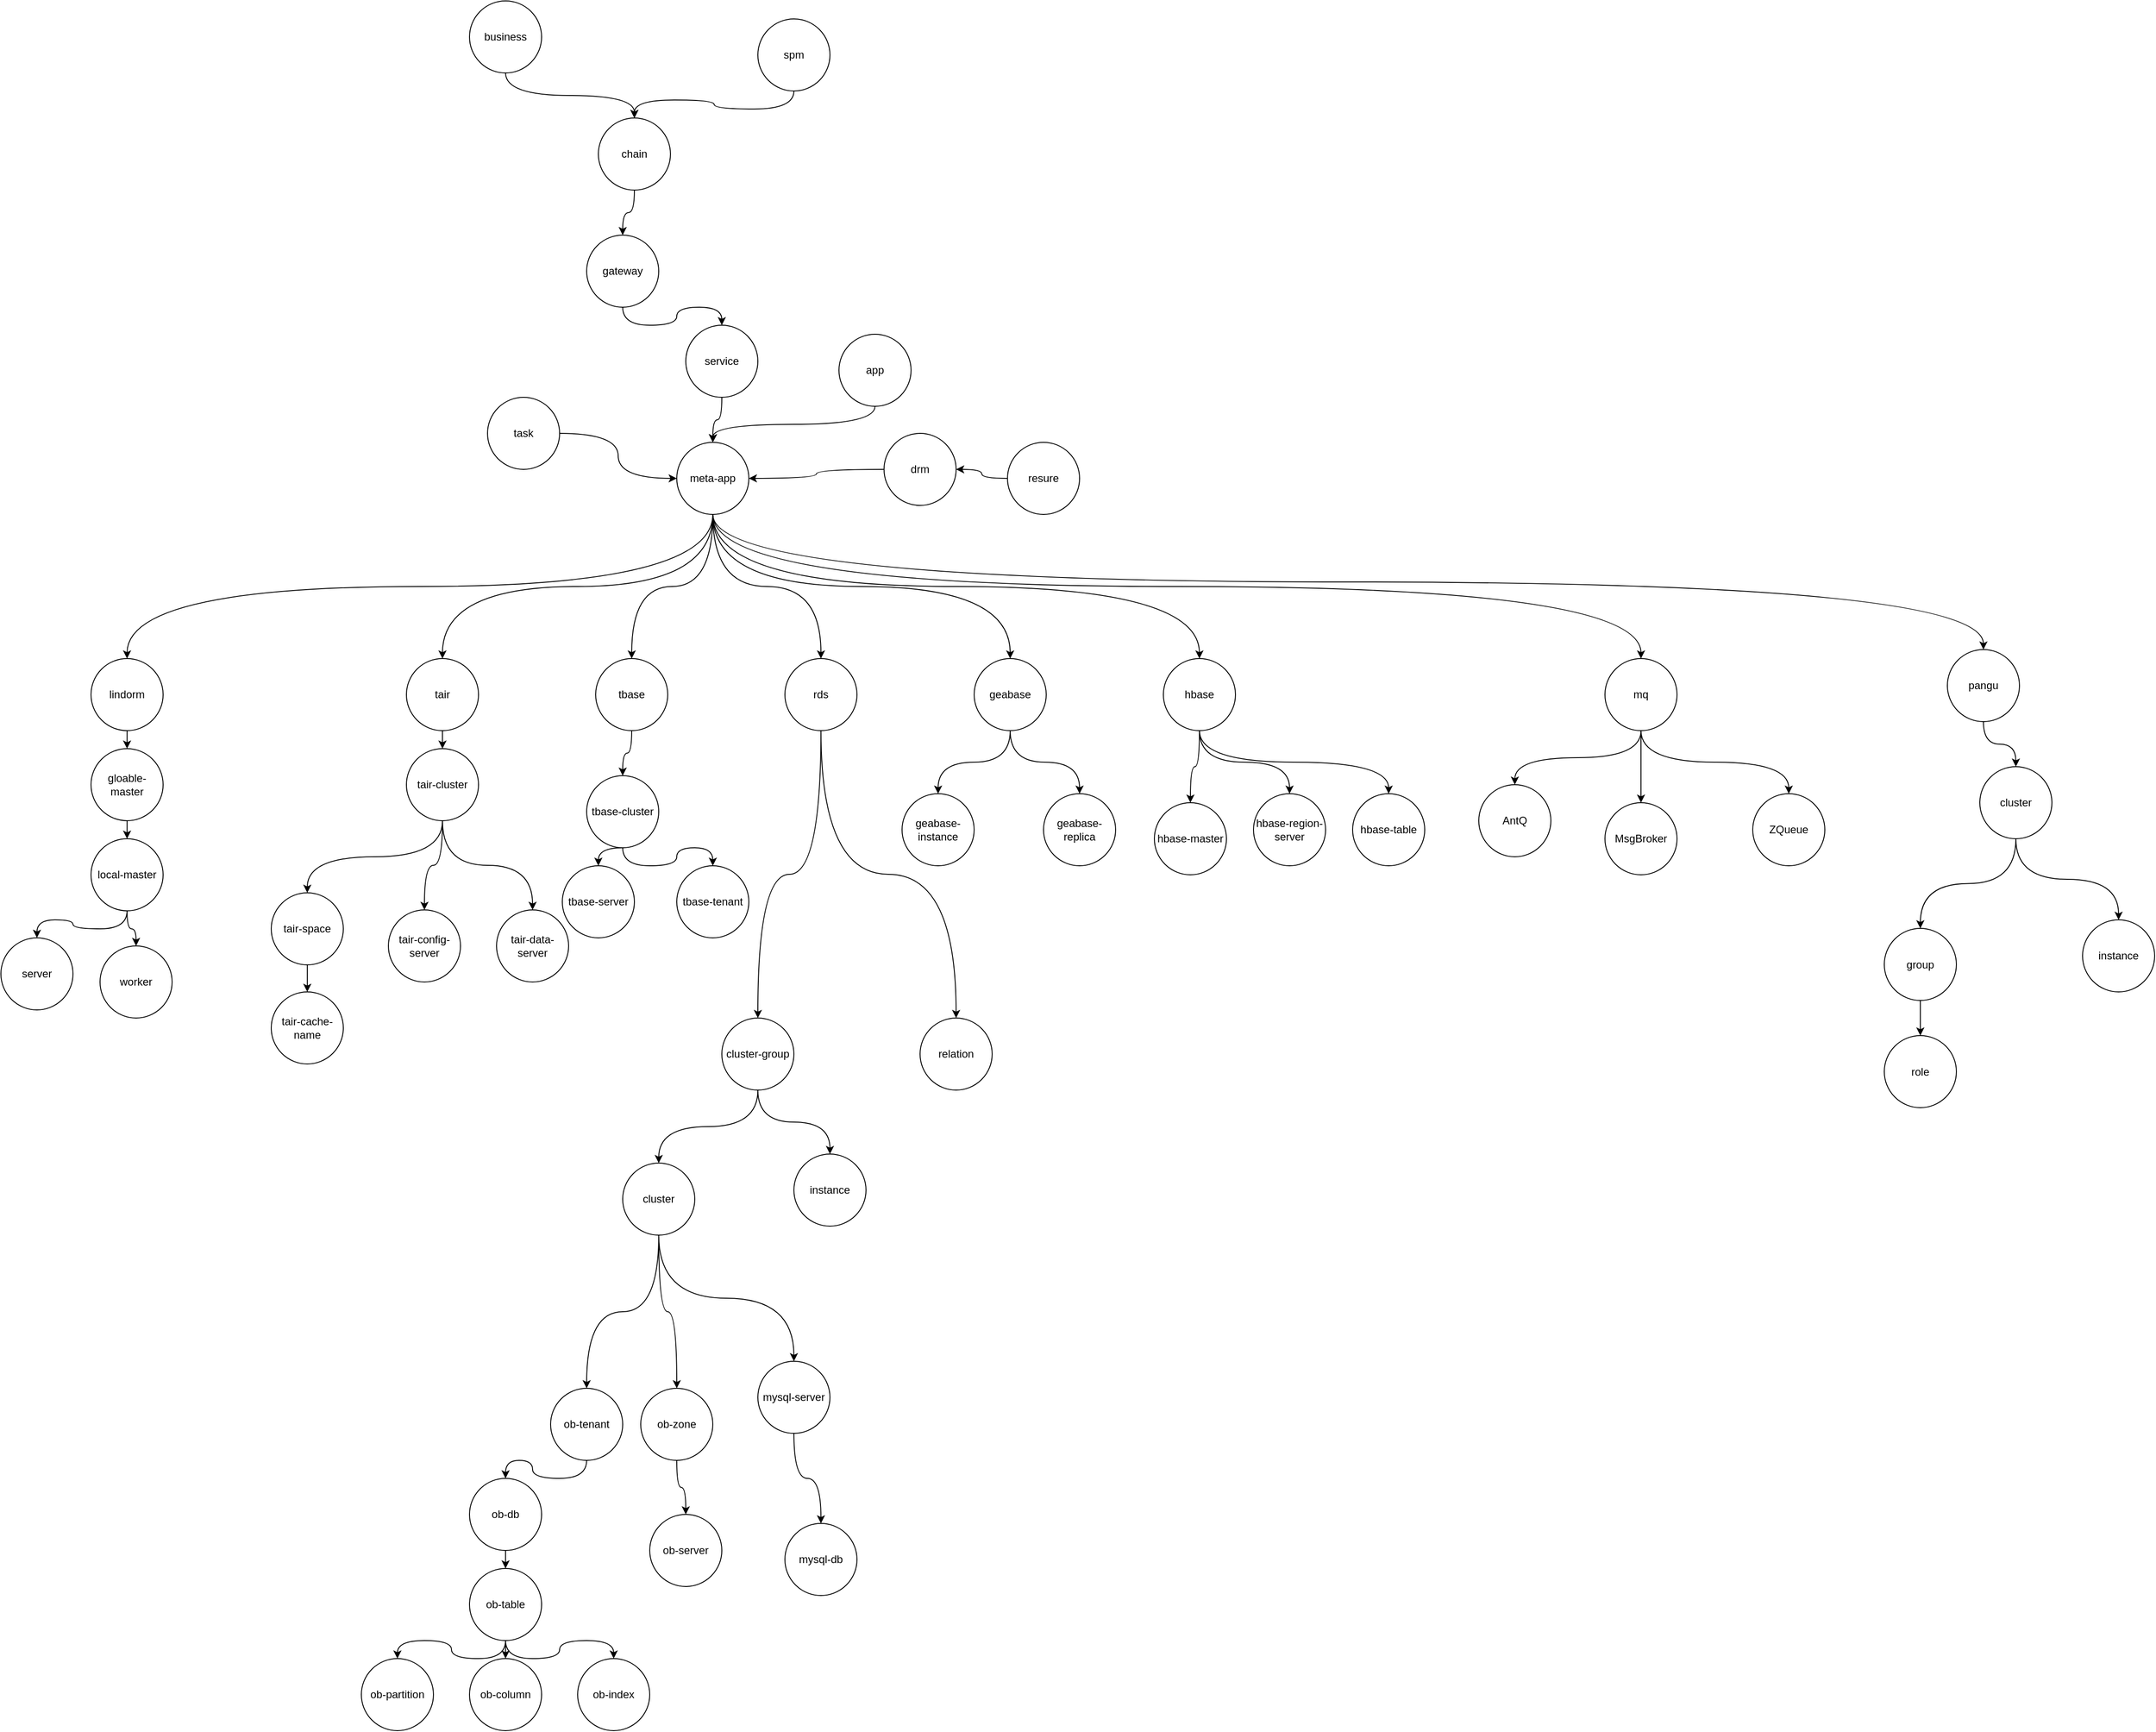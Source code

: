 <mxfile pages="1" version="11.2.8" type="github"><diagram id="m7GOeJapM7d-z1VMV9TU" name="Page-1"><mxGraphModel dx="1773" dy="2250" grid="1" gridSize="10" guides="1" tooltips="1" connect="1" arrows="1" fold="1" page="1" pageScale="1" pageWidth="827" pageHeight="1169" math="0" shadow="0"><root><mxCell id="0"/><mxCell id="1" parent="0"/><mxCell id="Y1yozEjsI2wlvcflYn-Q-13" style="edgeStyle=orthogonalEdgeStyle;curved=1;rounded=0;orthogonalLoop=1;jettySize=auto;html=1;exitX=0.5;exitY=1;exitDx=0;exitDy=0;entryX=0.5;entryY=0;entryDx=0;entryDy=0;" edge="1" parent="1" source="Y1yozEjsI2wlvcflYn-Q-1" target="Y1yozEjsI2wlvcflYn-Q-2"><mxGeometry relative="1" as="geometry"/></mxCell><mxCell id="Y1yozEjsI2wlvcflYn-Q-1" value="gateway" style="ellipse;whiteSpace=wrap;html=1;aspect=fixed;" vertex="1" parent="1"><mxGeometry x="320" y="340" width="80" height="80" as="geometry"/></mxCell><mxCell id="Y1yozEjsI2wlvcflYn-Q-15" style="edgeStyle=orthogonalEdgeStyle;curved=1;rounded=0;orthogonalLoop=1;jettySize=auto;html=1;exitX=0.5;exitY=1;exitDx=0;exitDy=0;" edge="1" parent="1" source="Y1yozEjsI2wlvcflYn-Q-2" target="Y1yozEjsI2wlvcflYn-Q-3"><mxGeometry relative="1" as="geometry"/></mxCell><mxCell id="Y1yozEjsI2wlvcflYn-Q-2" value="service" style="ellipse;whiteSpace=wrap;html=1;aspect=fixed;" vertex="1" parent="1"><mxGeometry x="430" y="440" width="80" height="80" as="geometry"/></mxCell><mxCell id="Y1yozEjsI2wlvcflYn-Q-29" style="edgeStyle=orthogonalEdgeStyle;curved=1;rounded=0;orthogonalLoop=1;jettySize=auto;html=1;exitX=0.5;exitY=1;exitDx=0;exitDy=0;entryX=0.5;entryY=0;entryDx=0;entryDy=0;" edge="1" parent="1" source="Y1yozEjsI2wlvcflYn-Q-3" target="Y1yozEjsI2wlvcflYn-Q-26"><mxGeometry relative="1" as="geometry"/></mxCell><mxCell id="Y1yozEjsI2wlvcflYn-Q-30" style="edgeStyle=orthogonalEdgeStyle;curved=1;rounded=0;orthogonalLoop=1;jettySize=auto;html=1;exitX=0.5;exitY=1;exitDx=0;exitDy=0;entryX=0.5;entryY=0;entryDx=0;entryDy=0;" edge="1" parent="1" source="Y1yozEjsI2wlvcflYn-Q-3" target="Y1yozEjsI2wlvcflYn-Q-21"><mxGeometry relative="1" as="geometry"/></mxCell><mxCell id="Y1yozEjsI2wlvcflYn-Q-31" style="edgeStyle=orthogonalEdgeStyle;curved=1;rounded=0;orthogonalLoop=1;jettySize=auto;html=1;exitX=0.5;exitY=1;exitDx=0;exitDy=0;entryX=0.5;entryY=0;entryDx=0;entryDy=0;" edge="1" parent="1" source="Y1yozEjsI2wlvcflYn-Q-3" target="Y1yozEjsI2wlvcflYn-Q-22"><mxGeometry relative="1" as="geometry"/></mxCell><mxCell id="Y1yozEjsI2wlvcflYn-Q-32" style="edgeStyle=orthogonalEdgeStyle;curved=1;rounded=0;orthogonalLoop=1;jettySize=auto;html=1;exitX=0.5;exitY=1;exitDx=0;exitDy=0;entryX=0.5;entryY=0;entryDx=0;entryDy=0;" edge="1" parent="1" source="Y1yozEjsI2wlvcflYn-Q-3" target="Y1yozEjsI2wlvcflYn-Q-23"><mxGeometry relative="1" as="geometry"/></mxCell><mxCell id="Y1yozEjsI2wlvcflYn-Q-33" style="edgeStyle=orthogonalEdgeStyle;curved=1;rounded=0;orthogonalLoop=1;jettySize=auto;html=1;exitX=0.5;exitY=1;exitDx=0;exitDy=0;" edge="1" parent="1" source="Y1yozEjsI2wlvcflYn-Q-3" target="Y1yozEjsI2wlvcflYn-Q-24"><mxGeometry relative="1" as="geometry"/></mxCell><mxCell id="Y1yozEjsI2wlvcflYn-Q-34" style="edgeStyle=orthogonalEdgeStyle;curved=1;rounded=0;orthogonalLoop=1;jettySize=auto;html=1;exitX=0.5;exitY=1;exitDx=0;exitDy=0;" edge="1" parent="1" source="Y1yozEjsI2wlvcflYn-Q-3" target="Y1yozEjsI2wlvcflYn-Q-25"><mxGeometry relative="1" as="geometry"/></mxCell><mxCell id="Y1yozEjsI2wlvcflYn-Q-35" style="edgeStyle=orthogonalEdgeStyle;curved=1;rounded=0;orthogonalLoop=1;jettySize=auto;html=1;exitX=0.5;exitY=1;exitDx=0;exitDy=0;entryX=0.5;entryY=0;entryDx=0;entryDy=0;" edge="1" parent="1" source="Y1yozEjsI2wlvcflYn-Q-3" target="Y1yozEjsI2wlvcflYn-Q-28"><mxGeometry relative="1" as="geometry"/></mxCell><mxCell id="Y1yozEjsI2wlvcflYn-Q-36" style="edgeStyle=orthogonalEdgeStyle;curved=1;rounded=0;orthogonalLoop=1;jettySize=auto;html=1;exitX=0.5;exitY=1;exitDx=0;exitDy=0;entryX=0.5;entryY=0;entryDx=0;entryDy=0;" edge="1" parent="1" source="Y1yozEjsI2wlvcflYn-Q-3" target="Y1yozEjsI2wlvcflYn-Q-27"><mxGeometry relative="1" as="geometry"/></mxCell><mxCell id="Y1yozEjsI2wlvcflYn-Q-3" value="meta-app" style="ellipse;whiteSpace=wrap;html=1;aspect=fixed;" vertex="1" parent="1"><mxGeometry x="420" y="570" width="80" height="80" as="geometry"/></mxCell><mxCell id="Y1yozEjsI2wlvcflYn-Q-16" style="edgeStyle=orthogonalEdgeStyle;curved=1;rounded=0;orthogonalLoop=1;jettySize=auto;html=1;exitX=0.5;exitY=1;exitDx=0;exitDy=0;" edge="1" parent="1" source="Y1yozEjsI2wlvcflYn-Q-4"><mxGeometry relative="1" as="geometry"><mxPoint x="460" y="570" as="targetPoint"/></mxGeometry></mxCell><mxCell id="Y1yozEjsI2wlvcflYn-Q-4" value="app" style="ellipse;whiteSpace=wrap;html=1;aspect=fixed;" vertex="1" parent="1"><mxGeometry x="600" y="450" width="80" height="80" as="geometry"/></mxCell><mxCell id="Y1yozEjsI2wlvcflYn-Q-17" style="edgeStyle=orthogonalEdgeStyle;curved=1;rounded=0;orthogonalLoop=1;jettySize=auto;html=1;exitX=1;exitY=0.5;exitDx=0;exitDy=0;" edge="1" parent="1" source="Y1yozEjsI2wlvcflYn-Q-5" target="Y1yozEjsI2wlvcflYn-Q-3"><mxGeometry relative="1" as="geometry"/></mxCell><mxCell id="Y1yozEjsI2wlvcflYn-Q-5" value="task" style="ellipse;whiteSpace=wrap;html=1;aspect=fixed;" vertex="1" parent="1"><mxGeometry x="210" y="520" width="80" height="80" as="geometry"/></mxCell><mxCell id="Y1yozEjsI2wlvcflYn-Q-19" style="edgeStyle=orthogonalEdgeStyle;curved=1;rounded=0;orthogonalLoop=1;jettySize=auto;html=1;exitX=0;exitY=0.5;exitDx=0;exitDy=0;entryX=1;entryY=0.5;entryDx=0;entryDy=0;" edge="1" parent="1" source="Y1yozEjsI2wlvcflYn-Q-6" target="Y1yozEjsI2wlvcflYn-Q-3"><mxGeometry relative="1" as="geometry"/></mxCell><mxCell id="Y1yozEjsI2wlvcflYn-Q-6" value="drm" style="ellipse;whiteSpace=wrap;html=1;aspect=fixed;" vertex="1" parent="1"><mxGeometry x="650" y="560" width="80" height="80" as="geometry"/></mxCell><mxCell id="Y1yozEjsI2wlvcflYn-Q-18" style="edgeStyle=orthogonalEdgeStyle;curved=1;rounded=0;orthogonalLoop=1;jettySize=auto;html=1;exitX=0;exitY=0.5;exitDx=0;exitDy=0;entryX=1;entryY=0.5;entryDx=0;entryDy=0;" edge="1" parent="1" source="Y1yozEjsI2wlvcflYn-Q-7" target="Y1yozEjsI2wlvcflYn-Q-6"><mxGeometry relative="1" as="geometry"/></mxCell><mxCell id="Y1yozEjsI2wlvcflYn-Q-7" value="resure" style="ellipse;whiteSpace=wrap;html=1;aspect=fixed;" vertex="1" parent="1"><mxGeometry x="787" y="570" width="80" height="80" as="geometry"/></mxCell><mxCell id="Y1yozEjsI2wlvcflYn-Q-11" style="edgeStyle=orthogonalEdgeStyle;rounded=0;orthogonalLoop=1;jettySize=auto;html=1;exitX=0.5;exitY=1;exitDx=0;exitDy=0;curved=1;" edge="1" parent="1" source="Y1yozEjsI2wlvcflYn-Q-8" target="Y1yozEjsI2wlvcflYn-Q-9"><mxGeometry relative="1" as="geometry"/></mxCell><mxCell id="Y1yozEjsI2wlvcflYn-Q-8" value="business" style="ellipse;whiteSpace=wrap;html=1;aspect=fixed;" vertex="1" parent="1"><mxGeometry x="190" y="80" width="80" height="80" as="geometry"/></mxCell><mxCell id="Y1yozEjsI2wlvcflYn-Q-12" style="edgeStyle=orthogonalEdgeStyle;rounded=0;orthogonalLoop=1;jettySize=auto;html=1;exitX=0.5;exitY=1;exitDx=0;exitDy=0;entryX=0.5;entryY=0;entryDx=0;entryDy=0;curved=1;" edge="1" parent="1" source="Y1yozEjsI2wlvcflYn-Q-9" target="Y1yozEjsI2wlvcflYn-Q-1"><mxGeometry relative="1" as="geometry"/></mxCell><mxCell id="Y1yozEjsI2wlvcflYn-Q-9" value="chain" style="ellipse;whiteSpace=wrap;html=1;aspect=fixed;" vertex="1" parent="1"><mxGeometry x="333" y="210" width="80" height="80" as="geometry"/></mxCell><mxCell id="Y1yozEjsI2wlvcflYn-Q-14" style="edgeStyle=orthogonalEdgeStyle;curved=1;rounded=0;orthogonalLoop=1;jettySize=auto;html=1;exitX=0.5;exitY=1;exitDx=0;exitDy=0;entryX=0.5;entryY=0;entryDx=0;entryDy=0;" edge="1" parent="1" source="Y1yozEjsI2wlvcflYn-Q-10" target="Y1yozEjsI2wlvcflYn-Q-9"><mxGeometry relative="1" as="geometry"/></mxCell><mxCell id="Y1yozEjsI2wlvcflYn-Q-10" value="spm" style="ellipse;whiteSpace=wrap;html=1;aspect=fixed;" vertex="1" parent="1"><mxGeometry x="510" y="100" width="80" height="80" as="geometry"/></mxCell><mxCell id="Y1yozEjsI2wlvcflYn-Q-53" style="edgeStyle=orthogonalEdgeStyle;curved=1;rounded=0;orthogonalLoop=1;jettySize=auto;html=1;exitX=0.5;exitY=1;exitDx=0;exitDy=0;entryX=0.5;entryY=0;entryDx=0;entryDy=0;" edge="1" parent="1" source="Y1yozEjsI2wlvcflYn-Q-21" target="Y1yozEjsI2wlvcflYn-Q-41"><mxGeometry relative="1" as="geometry"/></mxCell><mxCell id="Y1yozEjsI2wlvcflYn-Q-21" value="tair" style="ellipse;whiteSpace=wrap;html=1;aspect=fixed;" vertex="1" parent="1"><mxGeometry x="120" y="810" width="80" height="80" as="geometry"/></mxCell><mxCell id="Y1yozEjsI2wlvcflYn-Q-59" style="edgeStyle=orthogonalEdgeStyle;curved=1;rounded=0;orthogonalLoop=1;jettySize=auto;html=1;exitX=0.5;exitY=1;exitDx=0;exitDy=0;entryX=0.5;entryY=0;entryDx=0;entryDy=0;" edge="1" parent="1" source="Y1yozEjsI2wlvcflYn-Q-22" target="Y1yozEjsI2wlvcflYn-Q-46"><mxGeometry relative="1" as="geometry"/></mxCell><mxCell id="Y1yozEjsI2wlvcflYn-Q-22" value="tbase" style="ellipse;whiteSpace=wrap;html=1;aspect=fixed;" vertex="1" parent="1"><mxGeometry x="330" y="810" width="80" height="80" as="geometry"/></mxCell><mxCell id="Y1yozEjsI2wlvcflYn-Q-92" style="edgeStyle=orthogonalEdgeStyle;curved=1;rounded=0;orthogonalLoop=1;jettySize=auto;html=1;exitX=0.5;exitY=1;exitDx=0;exitDy=0;entryX=0.5;entryY=0;entryDx=0;entryDy=0;" edge="1" parent="1" source="Y1yozEjsI2wlvcflYn-Q-23" target="Y1yozEjsI2wlvcflYn-Q-87"><mxGeometry relative="1" as="geometry"/></mxCell><mxCell id="Y1yozEjsI2wlvcflYn-Q-93" style="edgeStyle=orthogonalEdgeStyle;curved=1;rounded=0;orthogonalLoop=1;jettySize=auto;html=1;exitX=0.5;exitY=1;exitDx=0;exitDy=0;entryX=0.5;entryY=0;entryDx=0;entryDy=0;" edge="1" parent="1" source="Y1yozEjsI2wlvcflYn-Q-23" target="Y1yozEjsI2wlvcflYn-Q-89"><mxGeometry relative="1" as="geometry"/></mxCell><mxCell id="Y1yozEjsI2wlvcflYn-Q-23" value="rds" style="ellipse;whiteSpace=wrap;html=1;aspect=fixed;" vertex="1" parent="1"><mxGeometry x="540" y="810" width="80" height="80" as="geometry"/></mxCell><mxCell id="Y1yozEjsI2wlvcflYn-Q-65" style="edgeStyle=orthogonalEdgeStyle;curved=1;rounded=0;orthogonalLoop=1;jettySize=auto;html=1;exitX=0.5;exitY=1;exitDx=0;exitDy=0;entryX=0.5;entryY=0;entryDx=0;entryDy=0;" edge="1" parent="1" source="Y1yozEjsI2wlvcflYn-Q-24" target="Y1yozEjsI2wlvcflYn-Q-63"><mxGeometry relative="1" as="geometry"/></mxCell><mxCell id="Y1yozEjsI2wlvcflYn-Q-66" style="edgeStyle=orthogonalEdgeStyle;curved=1;rounded=0;orthogonalLoop=1;jettySize=auto;html=1;exitX=0.5;exitY=1;exitDx=0;exitDy=0;entryX=0.5;entryY=0;entryDx=0;entryDy=0;" edge="1" parent="1" source="Y1yozEjsI2wlvcflYn-Q-24" target="Y1yozEjsI2wlvcflYn-Q-64"><mxGeometry relative="1" as="geometry"/></mxCell><mxCell id="Y1yozEjsI2wlvcflYn-Q-24" value="geabase" style="ellipse;whiteSpace=wrap;html=1;aspect=fixed;" vertex="1" parent="1"><mxGeometry x="750" y="810" width="80" height="80" as="geometry"/></mxCell><mxCell id="Y1yozEjsI2wlvcflYn-Q-70" style="edgeStyle=orthogonalEdgeStyle;curved=1;rounded=0;orthogonalLoop=1;jettySize=auto;html=1;exitX=0.5;exitY=1;exitDx=0;exitDy=0;entryX=0.5;entryY=0;entryDx=0;entryDy=0;" edge="1" parent="1" source="Y1yozEjsI2wlvcflYn-Q-25" target="Y1yozEjsI2wlvcflYn-Q-67"><mxGeometry relative="1" as="geometry"/></mxCell><mxCell id="Y1yozEjsI2wlvcflYn-Q-71" style="edgeStyle=orthogonalEdgeStyle;curved=1;rounded=0;orthogonalLoop=1;jettySize=auto;html=1;exitX=0.5;exitY=1;exitDx=0;exitDy=0;entryX=0.5;entryY=0;entryDx=0;entryDy=0;" edge="1" parent="1" source="Y1yozEjsI2wlvcflYn-Q-25" target="Y1yozEjsI2wlvcflYn-Q-68"><mxGeometry relative="1" as="geometry"/></mxCell><mxCell id="Y1yozEjsI2wlvcflYn-Q-72" style="edgeStyle=orthogonalEdgeStyle;curved=1;rounded=0;orthogonalLoop=1;jettySize=auto;html=1;exitX=0.5;exitY=1;exitDx=0;exitDy=0;entryX=0.5;entryY=0;entryDx=0;entryDy=0;" edge="1" parent="1" source="Y1yozEjsI2wlvcflYn-Q-25" target="Y1yozEjsI2wlvcflYn-Q-69"><mxGeometry relative="1" as="geometry"/></mxCell><mxCell id="Y1yozEjsI2wlvcflYn-Q-25" value="hbase" style="ellipse;whiteSpace=wrap;html=1;aspect=fixed;" vertex="1" parent="1"><mxGeometry x="960" y="810" width="80" height="80" as="geometry"/></mxCell><mxCell id="Y1yozEjsI2wlvcflYn-Q-49" style="edgeStyle=orthogonalEdgeStyle;curved=1;rounded=0;orthogonalLoop=1;jettySize=auto;html=1;exitX=0.5;exitY=1;exitDx=0;exitDy=0;" edge="1" parent="1" source="Y1yozEjsI2wlvcflYn-Q-26" target="Y1yozEjsI2wlvcflYn-Q-37"><mxGeometry relative="1" as="geometry"/></mxCell><mxCell id="Y1yozEjsI2wlvcflYn-Q-26" value="lindorm" style="ellipse;whiteSpace=wrap;html=1;aspect=fixed;" vertex="1" parent="1"><mxGeometry x="-230" y="810" width="80" height="80" as="geometry"/></mxCell><mxCell id="Y1yozEjsI2wlvcflYn-Q-83" style="edgeStyle=orthogonalEdgeStyle;curved=1;rounded=0;orthogonalLoop=1;jettySize=auto;html=1;exitX=0.5;exitY=1;exitDx=0;exitDy=0;entryX=0.5;entryY=0;entryDx=0;entryDy=0;" edge="1" parent="1" source="Y1yozEjsI2wlvcflYn-Q-27" target="Y1yozEjsI2wlvcflYn-Q-80"><mxGeometry relative="1" as="geometry"/></mxCell><mxCell id="Y1yozEjsI2wlvcflYn-Q-27" value="pangu" style="ellipse;whiteSpace=wrap;html=1;aspect=fixed;" vertex="1" parent="1"><mxGeometry x="1830" y="800" width="80" height="80" as="geometry"/></mxCell><mxCell id="Y1yozEjsI2wlvcflYn-Q-76" style="edgeStyle=orthogonalEdgeStyle;curved=1;rounded=0;orthogonalLoop=1;jettySize=auto;html=1;exitX=0.5;exitY=1;exitDx=0;exitDy=0;" edge="1" parent="1" source="Y1yozEjsI2wlvcflYn-Q-28" target="Y1yozEjsI2wlvcflYn-Q-73"><mxGeometry relative="1" as="geometry"/></mxCell><mxCell id="Y1yozEjsI2wlvcflYn-Q-77" style="edgeStyle=orthogonalEdgeStyle;curved=1;rounded=0;orthogonalLoop=1;jettySize=auto;html=1;exitX=0.5;exitY=1;exitDx=0;exitDy=0;entryX=0.5;entryY=0;entryDx=0;entryDy=0;" edge="1" parent="1" source="Y1yozEjsI2wlvcflYn-Q-28" target="Y1yozEjsI2wlvcflYn-Q-74"><mxGeometry relative="1" as="geometry"/></mxCell><mxCell id="Y1yozEjsI2wlvcflYn-Q-78" style="edgeStyle=orthogonalEdgeStyle;curved=1;rounded=0;orthogonalLoop=1;jettySize=auto;html=1;exitX=0.5;exitY=1;exitDx=0;exitDy=0;entryX=0.5;entryY=0;entryDx=0;entryDy=0;" edge="1" parent="1" source="Y1yozEjsI2wlvcflYn-Q-28" target="Y1yozEjsI2wlvcflYn-Q-75"><mxGeometry relative="1" as="geometry"/></mxCell><mxCell id="Y1yozEjsI2wlvcflYn-Q-28" value="mq" style="ellipse;whiteSpace=wrap;html=1;aspect=fixed;" vertex="1" parent="1"><mxGeometry x="1450" y="810" width="80" height="80" as="geometry"/></mxCell><mxCell id="Y1yozEjsI2wlvcflYn-Q-50" style="edgeStyle=orthogonalEdgeStyle;curved=1;rounded=0;orthogonalLoop=1;jettySize=auto;html=1;exitX=0.5;exitY=1;exitDx=0;exitDy=0;entryX=0.5;entryY=0;entryDx=0;entryDy=0;" edge="1" parent="1" source="Y1yozEjsI2wlvcflYn-Q-37" target="Y1yozEjsI2wlvcflYn-Q-38"><mxGeometry relative="1" as="geometry"/></mxCell><mxCell id="Y1yozEjsI2wlvcflYn-Q-37" value="gloable-master" style="ellipse;whiteSpace=wrap;html=1;aspect=fixed;" vertex="1" parent="1"><mxGeometry x="-230" y="910" width="80" height="80" as="geometry"/></mxCell><mxCell id="Y1yozEjsI2wlvcflYn-Q-51" style="edgeStyle=orthogonalEdgeStyle;curved=1;rounded=0;orthogonalLoop=1;jettySize=auto;html=1;exitX=0.5;exitY=1;exitDx=0;exitDy=0;" edge="1" parent="1" source="Y1yozEjsI2wlvcflYn-Q-38" target="Y1yozEjsI2wlvcflYn-Q-40"><mxGeometry relative="1" as="geometry"/></mxCell><mxCell id="Y1yozEjsI2wlvcflYn-Q-52" style="edgeStyle=orthogonalEdgeStyle;curved=1;rounded=0;orthogonalLoop=1;jettySize=auto;html=1;exitX=0.5;exitY=1;exitDx=0;exitDy=0;entryX=0.5;entryY=0;entryDx=0;entryDy=0;" edge="1" parent="1" source="Y1yozEjsI2wlvcflYn-Q-38" target="Y1yozEjsI2wlvcflYn-Q-39"><mxGeometry relative="1" as="geometry"/></mxCell><mxCell id="Y1yozEjsI2wlvcflYn-Q-38" value="local-master" style="ellipse;whiteSpace=wrap;html=1;aspect=fixed;" vertex="1" parent="1"><mxGeometry x="-230" y="1010" width="80" height="80" as="geometry"/></mxCell><mxCell id="Y1yozEjsI2wlvcflYn-Q-39" value="server" style="ellipse;whiteSpace=wrap;html=1;aspect=fixed;" vertex="1" parent="1"><mxGeometry x="-330" y="1120" width="80" height="80" as="geometry"/></mxCell><mxCell id="Y1yozEjsI2wlvcflYn-Q-40" value="worker" style="ellipse;whiteSpace=wrap;html=1;aspect=fixed;" vertex="1" parent="1"><mxGeometry x="-220" y="1129" width="80" height="80" as="geometry"/></mxCell><mxCell id="Y1yozEjsI2wlvcflYn-Q-55" style="edgeStyle=orthogonalEdgeStyle;curved=1;rounded=0;orthogonalLoop=1;jettySize=auto;html=1;exitX=0.5;exitY=1;exitDx=0;exitDy=0;entryX=0.5;entryY=0;entryDx=0;entryDy=0;" edge="1" parent="1" source="Y1yozEjsI2wlvcflYn-Q-41" target="Y1yozEjsI2wlvcflYn-Q-43"><mxGeometry relative="1" as="geometry"/></mxCell><mxCell id="Y1yozEjsI2wlvcflYn-Q-57" style="edgeStyle=orthogonalEdgeStyle;curved=1;rounded=0;orthogonalLoop=1;jettySize=auto;html=1;exitX=0.5;exitY=1;exitDx=0;exitDy=0;entryX=0.5;entryY=0;entryDx=0;entryDy=0;" edge="1" parent="1" source="Y1yozEjsI2wlvcflYn-Q-41" target="Y1yozEjsI2wlvcflYn-Q-44"><mxGeometry relative="1" as="geometry"/></mxCell><mxCell id="Y1yozEjsI2wlvcflYn-Q-58" style="edgeStyle=orthogonalEdgeStyle;curved=1;rounded=0;orthogonalLoop=1;jettySize=auto;html=1;exitX=0.5;exitY=1;exitDx=0;exitDy=0;entryX=0.5;entryY=0;entryDx=0;entryDy=0;" edge="1" parent="1" source="Y1yozEjsI2wlvcflYn-Q-41" target="Y1yozEjsI2wlvcflYn-Q-45"><mxGeometry relative="1" as="geometry"/></mxCell><mxCell id="Y1yozEjsI2wlvcflYn-Q-41" value="tair-cluster" style="ellipse;whiteSpace=wrap;html=1;aspect=fixed;" vertex="1" parent="1"><mxGeometry x="120" y="910" width="80" height="80" as="geometry"/></mxCell><mxCell id="Y1yozEjsI2wlvcflYn-Q-42" value="tair-cache-name" style="ellipse;whiteSpace=wrap;html=1;aspect=fixed;" vertex="1" parent="1"><mxGeometry x="-30" y="1180" width="80" height="80" as="geometry"/></mxCell><mxCell id="Y1yozEjsI2wlvcflYn-Q-56" style="edgeStyle=orthogonalEdgeStyle;curved=1;rounded=0;orthogonalLoop=1;jettySize=auto;html=1;exitX=0.5;exitY=1;exitDx=0;exitDy=0;entryX=0.5;entryY=0;entryDx=0;entryDy=0;" edge="1" parent="1" source="Y1yozEjsI2wlvcflYn-Q-43" target="Y1yozEjsI2wlvcflYn-Q-42"><mxGeometry relative="1" as="geometry"/></mxCell><mxCell id="Y1yozEjsI2wlvcflYn-Q-43" value="tair-space" style="ellipse;whiteSpace=wrap;html=1;aspect=fixed;" vertex="1" parent="1"><mxGeometry x="-30" y="1070" width="80" height="80" as="geometry"/></mxCell><mxCell id="Y1yozEjsI2wlvcflYn-Q-44" value="tair-config-server" style="ellipse;whiteSpace=wrap;html=1;aspect=fixed;" vertex="1" parent="1"><mxGeometry x="100" y="1089" width="80" height="80" as="geometry"/></mxCell><mxCell id="Y1yozEjsI2wlvcflYn-Q-45" value="tair-data-server" style="ellipse;whiteSpace=wrap;html=1;aspect=fixed;" vertex="1" parent="1"><mxGeometry x="220" y="1089" width="80" height="80" as="geometry"/></mxCell><mxCell id="Y1yozEjsI2wlvcflYn-Q-61" style="edgeStyle=orthogonalEdgeStyle;curved=1;rounded=0;orthogonalLoop=1;jettySize=auto;html=1;exitX=0.5;exitY=1;exitDx=0;exitDy=0;entryX=0.5;entryY=0;entryDx=0;entryDy=0;" edge="1" parent="1" source="Y1yozEjsI2wlvcflYn-Q-46" target="Y1yozEjsI2wlvcflYn-Q-47"><mxGeometry relative="1" as="geometry"/></mxCell><mxCell id="Y1yozEjsI2wlvcflYn-Q-62" style="edgeStyle=orthogonalEdgeStyle;curved=1;rounded=0;orthogonalLoop=1;jettySize=auto;html=1;exitX=0.5;exitY=1;exitDx=0;exitDy=0;" edge="1" parent="1" source="Y1yozEjsI2wlvcflYn-Q-46" target="Y1yozEjsI2wlvcflYn-Q-48"><mxGeometry relative="1" as="geometry"/></mxCell><mxCell id="Y1yozEjsI2wlvcflYn-Q-46" value="tbase-cluster" style="ellipse;whiteSpace=wrap;html=1;aspect=fixed;" vertex="1" parent="1"><mxGeometry x="320" y="940" width="80" height="80" as="geometry"/></mxCell><mxCell id="Y1yozEjsI2wlvcflYn-Q-47" value="tbase-server" style="ellipse;whiteSpace=wrap;html=1;aspect=fixed;" vertex="1" parent="1"><mxGeometry x="293" y="1040" width="80" height="80" as="geometry"/></mxCell><mxCell id="Y1yozEjsI2wlvcflYn-Q-48" value="tbase-tenant" style="ellipse;whiteSpace=wrap;html=1;aspect=fixed;" vertex="1" parent="1"><mxGeometry x="420" y="1040" width="80" height="80" as="geometry"/></mxCell><mxCell id="Y1yozEjsI2wlvcflYn-Q-63" value="geabase-instance" style="ellipse;whiteSpace=wrap;html=1;aspect=fixed;" vertex="1" parent="1"><mxGeometry x="670" y="960" width="80" height="80" as="geometry"/></mxCell><mxCell id="Y1yozEjsI2wlvcflYn-Q-64" value="geabase-replica" style="ellipse;whiteSpace=wrap;html=1;aspect=fixed;" vertex="1" parent="1"><mxGeometry x="827" y="960" width="80" height="80" as="geometry"/></mxCell><mxCell id="Y1yozEjsI2wlvcflYn-Q-67" value="hbase-master" style="ellipse;whiteSpace=wrap;html=1;aspect=fixed;" vertex="1" parent="1"><mxGeometry x="950" y="970" width="80" height="80" as="geometry"/></mxCell><mxCell id="Y1yozEjsI2wlvcflYn-Q-68" value="hbase-region-server" style="ellipse;whiteSpace=wrap;html=1;aspect=fixed;" vertex="1" parent="1"><mxGeometry x="1060" y="960" width="80" height="80" as="geometry"/></mxCell><mxCell id="Y1yozEjsI2wlvcflYn-Q-69" value="hbase-table" style="ellipse;whiteSpace=wrap;html=1;aspect=fixed;" vertex="1" parent="1"><mxGeometry x="1170" y="960" width="80" height="80" as="geometry"/></mxCell><mxCell id="Y1yozEjsI2wlvcflYn-Q-73" value="AntQ" style="ellipse;whiteSpace=wrap;html=1;aspect=fixed;" vertex="1" parent="1"><mxGeometry x="1310" y="950" width="80" height="80" as="geometry"/></mxCell><mxCell id="Y1yozEjsI2wlvcflYn-Q-74" value="MsgBroker" style="ellipse;whiteSpace=wrap;html=1;aspect=fixed;" vertex="1" parent="1"><mxGeometry x="1450" y="970" width="80" height="80" as="geometry"/></mxCell><mxCell id="Y1yozEjsI2wlvcflYn-Q-75" value="ZQueue" style="ellipse;whiteSpace=wrap;html=1;aspect=fixed;" vertex="1" parent="1"><mxGeometry x="1614" y="960" width="80" height="80" as="geometry"/></mxCell><mxCell id="Y1yozEjsI2wlvcflYn-Q-85" style="edgeStyle=orthogonalEdgeStyle;curved=1;rounded=0;orthogonalLoop=1;jettySize=auto;html=1;exitX=0.5;exitY=1;exitDx=0;exitDy=0;entryX=0.5;entryY=0;entryDx=0;entryDy=0;" edge="1" parent="1" source="Y1yozEjsI2wlvcflYn-Q-79" target="Y1yozEjsI2wlvcflYn-Q-81"><mxGeometry relative="1" as="geometry"/></mxCell><mxCell id="Y1yozEjsI2wlvcflYn-Q-79" value="group" style="ellipse;whiteSpace=wrap;html=1;aspect=fixed;" vertex="1" parent="1"><mxGeometry x="1760" y="1109.5" width="80" height="80" as="geometry"/></mxCell><mxCell id="Y1yozEjsI2wlvcflYn-Q-84" style="edgeStyle=orthogonalEdgeStyle;curved=1;rounded=0;orthogonalLoop=1;jettySize=auto;html=1;exitX=0.5;exitY=1;exitDx=0;exitDy=0;entryX=0.5;entryY=0;entryDx=0;entryDy=0;" edge="1" parent="1" source="Y1yozEjsI2wlvcflYn-Q-80" target="Y1yozEjsI2wlvcflYn-Q-79"><mxGeometry relative="1" as="geometry"/></mxCell><mxCell id="Y1yozEjsI2wlvcflYn-Q-86" style="edgeStyle=orthogonalEdgeStyle;curved=1;rounded=0;orthogonalLoop=1;jettySize=auto;html=1;exitX=0.5;exitY=1;exitDx=0;exitDy=0;entryX=0.5;entryY=0;entryDx=0;entryDy=0;" edge="1" parent="1" source="Y1yozEjsI2wlvcflYn-Q-80" target="Y1yozEjsI2wlvcflYn-Q-82"><mxGeometry relative="1" as="geometry"/></mxCell><mxCell id="Y1yozEjsI2wlvcflYn-Q-80" value="cluster" style="ellipse;whiteSpace=wrap;html=1;aspect=fixed;" vertex="1" parent="1"><mxGeometry x="1866" y="930" width="80" height="80" as="geometry"/></mxCell><mxCell id="Y1yozEjsI2wlvcflYn-Q-81" value="role" style="ellipse;whiteSpace=wrap;html=1;aspect=fixed;" vertex="1" parent="1"><mxGeometry x="1760" y="1228.5" width="80" height="80" as="geometry"/></mxCell><mxCell id="Y1yozEjsI2wlvcflYn-Q-82" value="instance" style="ellipse;whiteSpace=wrap;html=1;aspect=fixed;" vertex="1" parent="1"><mxGeometry x="1980" y="1100" width="80" height="80" as="geometry"/></mxCell><mxCell id="Y1yozEjsI2wlvcflYn-Q-94" style="edgeStyle=orthogonalEdgeStyle;curved=1;rounded=0;orthogonalLoop=1;jettySize=auto;html=1;exitX=0.5;exitY=1;exitDx=0;exitDy=0;entryX=0.5;entryY=0;entryDx=0;entryDy=0;" edge="1" parent="1" source="Y1yozEjsI2wlvcflYn-Q-87" target="Y1yozEjsI2wlvcflYn-Q-88"><mxGeometry relative="1" as="geometry"/></mxCell><mxCell id="Y1yozEjsI2wlvcflYn-Q-95" style="edgeStyle=orthogonalEdgeStyle;curved=1;rounded=0;orthogonalLoop=1;jettySize=auto;html=1;exitX=0.5;exitY=1;exitDx=0;exitDy=0;" edge="1" parent="1" source="Y1yozEjsI2wlvcflYn-Q-87" target="Y1yozEjsI2wlvcflYn-Q-90"><mxGeometry relative="1" as="geometry"/></mxCell><mxCell id="Y1yozEjsI2wlvcflYn-Q-87" value="cluster-group" style="ellipse;whiteSpace=wrap;html=1;aspect=fixed;" vertex="1" parent="1"><mxGeometry x="470" y="1209" width="80" height="80" as="geometry"/></mxCell><mxCell id="Y1yozEjsI2wlvcflYn-Q-105" style="edgeStyle=orthogonalEdgeStyle;curved=1;rounded=0;orthogonalLoop=1;jettySize=auto;html=1;exitX=0.5;exitY=1;exitDx=0;exitDy=0;entryX=0.5;entryY=0;entryDx=0;entryDy=0;" edge="1" parent="1" source="Y1yozEjsI2wlvcflYn-Q-88" target="Y1yozEjsI2wlvcflYn-Q-91"><mxGeometry relative="1" as="geometry"/></mxCell><mxCell id="Y1yozEjsI2wlvcflYn-Q-111" style="edgeStyle=orthogonalEdgeStyle;curved=1;rounded=0;orthogonalLoop=1;jettySize=auto;html=1;exitX=0.5;exitY=1;exitDx=0;exitDy=0;entryX=0.5;entryY=0;entryDx=0;entryDy=0;" edge="1" parent="1" source="Y1yozEjsI2wlvcflYn-Q-88" target="Y1yozEjsI2wlvcflYn-Q-101"><mxGeometry relative="1" as="geometry"/></mxCell><mxCell id="Y1yozEjsI2wlvcflYn-Q-113" style="edgeStyle=orthogonalEdgeStyle;curved=1;rounded=0;orthogonalLoop=1;jettySize=auto;html=1;exitX=0.5;exitY=1;exitDx=0;exitDy=0;entryX=0.5;entryY=0;entryDx=0;entryDy=0;" edge="1" parent="1" source="Y1yozEjsI2wlvcflYn-Q-88" target="Y1yozEjsI2wlvcflYn-Q-103"><mxGeometry relative="1" as="geometry"/></mxCell><mxCell id="Y1yozEjsI2wlvcflYn-Q-88" value="cluster" style="ellipse;whiteSpace=wrap;html=1;aspect=fixed;" vertex="1" parent="1"><mxGeometry x="360" y="1370" width="80" height="80" as="geometry"/></mxCell><mxCell id="Y1yozEjsI2wlvcflYn-Q-89" value="relation" style="ellipse;whiteSpace=wrap;html=1;aspect=fixed;" vertex="1" parent="1"><mxGeometry x="690" y="1209" width="80" height="80" as="geometry"/></mxCell><mxCell id="Y1yozEjsI2wlvcflYn-Q-90" value="instance" style="ellipse;whiteSpace=wrap;html=1;aspect=fixed;" vertex="1" parent="1"><mxGeometry x="550" y="1360" width="80" height="80" as="geometry"/></mxCell><mxCell id="Y1yozEjsI2wlvcflYn-Q-106" style="edgeStyle=orthogonalEdgeStyle;curved=1;rounded=0;orthogonalLoop=1;jettySize=auto;html=1;exitX=0.5;exitY=1;exitDx=0;exitDy=0;entryX=0.5;entryY=0;entryDx=0;entryDy=0;" edge="1" parent="1" source="Y1yozEjsI2wlvcflYn-Q-91" target="Y1yozEjsI2wlvcflYn-Q-96"><mxGeometry relative="1" as="geometry"/></mxCell><mxCell id="Y1yozEjsI2wlvcflYn-Q-91" value="ob-tenant" style="ellipse;whiteSpace=wrap;html=1;aspect=fixed;" vertex="1" parent="1"><mxGeometry x="280" y="1620" width="80" height="80" as="geometry"/></mxCell><mxCell id="Y1yozEjsI2wlvcflYn-Q-107" style="edgeStyle=orthogonalEdgeStyle;curved=1;rounded=0;orthogonalLoop=1;jettySize=auto;html=1;exitX=0.5;exitY=1;exitDx=0;exitDy=0;entryX=0.5;entryY=0;entryDx=0;entryDy=0;" edge="1" parent="1" source="Y1yozEjsI2wlvcflYn-Q-96" target="Y1yozEjsI2wlvcflYn-Q-97"><mxGeometry relative="1" as="geometry"/></mxCell><mxCell id="Y1yozEjsI2wlvcflYn-Q-96" value="ob-db" style="ellipse;whiteSpace=wrap;html=1;aspect=fixed;" vertex="1" parent="1"><mxGeometry x="190" y="1720" width="80" height="80" as="geometry"/></mxCell><mxCell id="Y1yozEjsI2wlvcflYn-Q-108" style="edgeStyle=orthogonalEdgeStyle;curved=1;rounded=0;orthogonalLoop=1;jettySize=auto;html=1;exitX=0.5;exitY=1;exitDx=0;exitDy=0;" edge="1" parent="1" source="Y1yozEjsI2wlvcflYn-Q-97" target="Y1yozEjsI2wlvcflYn-Q-98"><mxGeometry relative="1" as="geometry"/></mxCell><mxCell id="Y1yozEjsI2wlvcflYn-Q-109" style="edgeStyle=orthogonalEdgeStyle;curved=1;rounded=0;orthogonalLoop=1;jettySize=auto;html=1;exitX=0.5;exitY=1;exitDx=0;exitDy=0;entryX=0.5;entryY=0;entryDx=0;entryDy=0;" edge="1" parent="1" source="Y1yozEjsI2wlvcflYn-Q-97" target="Y1yozEjsI2wlvcflYn-Q-99"><mxGeometry relative="1" as="geometry"/></mxCell><mxCell id="Y1yozEjsI2wlvcflYn-Q-110" style="edgeStyle=orthogonalEdgeStyle;curved=1;rounded=0;orthogonalLoop=1;jettySize=auto;html=1;exitX=0.5;exitY=1;exitDx=0;exitDy=0;entryX=0.5;entryY=0;entryDx=0;entryDy=0;" edge="1" parent="1" source="Y1yozEjsI2wlvcflYn-Q-97" target="Y1yozEjsI2wlvcflYn-Q-100"><mxGeometry relative="1" as="geometry"/></mxCell><mxCell id="Y1yozEjsI2wlvcflYn-Q-97" value="ob-table" style="ellipse;whiteSpace=wrap;html=1;aspect=fixed;" vertex="1" parent="1"><mxGeometry x="190" y="1820" width="80" height="80" as="geometry"/></mxCell><mxCell id="Y1yozEjsI2wlvcflYn-Q-98" value="ob-column" style="ellipse;whiteSpace=wrap;html=1;aspect=fixed;" vertex="1" parent="1"><mxGeometry x="190" y="1920" width="80" height="80" as="geometry"/></mxCell><mxCell id="Y1yozEjsI2wlvcflYn-Q-99" value="ob-index" style="ellipse;whiteSpace=wrap;html=1;aspect=fixed;" vertex="1" parent="1"><mxGeometry x="310" y="1920" width="80" height="80" as="geometry"/></mxCell><mxCell id="Y1yozEjsI2wlvcflYn-Q-100" value="ob-partition" style="ellipse;whiteSpace=wrap;html=1;aspect=fixed;" vertex="1" parent="1"><mxGeometry x="70" y="1920" width="80" height="80" as="geometry"/></mxCell><mxCell id="Y1yozEjsI2wlvcflYn-Q-112" style="edgeStyle=orthogonalEdgeStyle;curved=1;rounded=0;orthogonalLoop=1;jettySize=auto;html=1;exitX=0.5;exitY=1;exitDx=0;exitDy=0;" edge="1" parent="1" source="Y1yozEjsI2wlvcflYn-Q-101" target="Y1yozEjsI2wlvcflYn-Q-102"><mxGeometry relative="1" as="geometry"/></mxCell><mxCell id="Y1yozEjsI2wlvcflYn-Q-101" value="ob-zone" style="ellipse;whiteSpace=wrap;html=1;aspect=fixed;" vertex="1" parent="1"><mxGeometry x="380" y="1620" width="80" height="80" as="geometry"/></mxCell><mxCell id="Y1yozEjsI2wlvcflYn-Q-102" value="ob-server" style="ellipse;whiteSpace=wrap;html=1;aspect=fixed;" vertex="1" parent="1"><mxGeometry x="390" y="1760" width="80" height="80" as="geometry"/></mxCell><mxCell id="Y1yozEjsI2wlvcflYn-Q-114" style="edgeStyle=orthogonalEdgeStyle;curved=1;rounded=0;orthogonalLoop=1;jettySize=auto;html=1;exitX=0.5;exitY=1;exitDx=0;exitDy=0;" edge="1" parent="1" source="Y1yozEjsI2wlvcflYn-Q-103" target="Y1yozEjsI2wlvcflYn-Q-104"><mxGeometry relative="1" as="geometry"/></mxCell><mxCell id="Y1yozEjsI2wlvcflYn-Q-103" value="mysql-server" style="ellipse;whiteSpace=wrap;html=1;aspect=fixed;" vertex="1" parent="1"><mxGeometry x="510" y="1590" width="80" height="80" as="geometry"/></mxCell><mxCell id="Y1yozEjsI2wlvcflYn-Q-104" value="mysql-db" style="ellipse;whiteSpace=wrap;html=1;aspect=fixed;" vertex="1" parent="1"><mxGeometry x="540" y="1770" width="80" height="80" as="geometry"/></mxCell></root></mxGraphModel></diagram></mxfile>